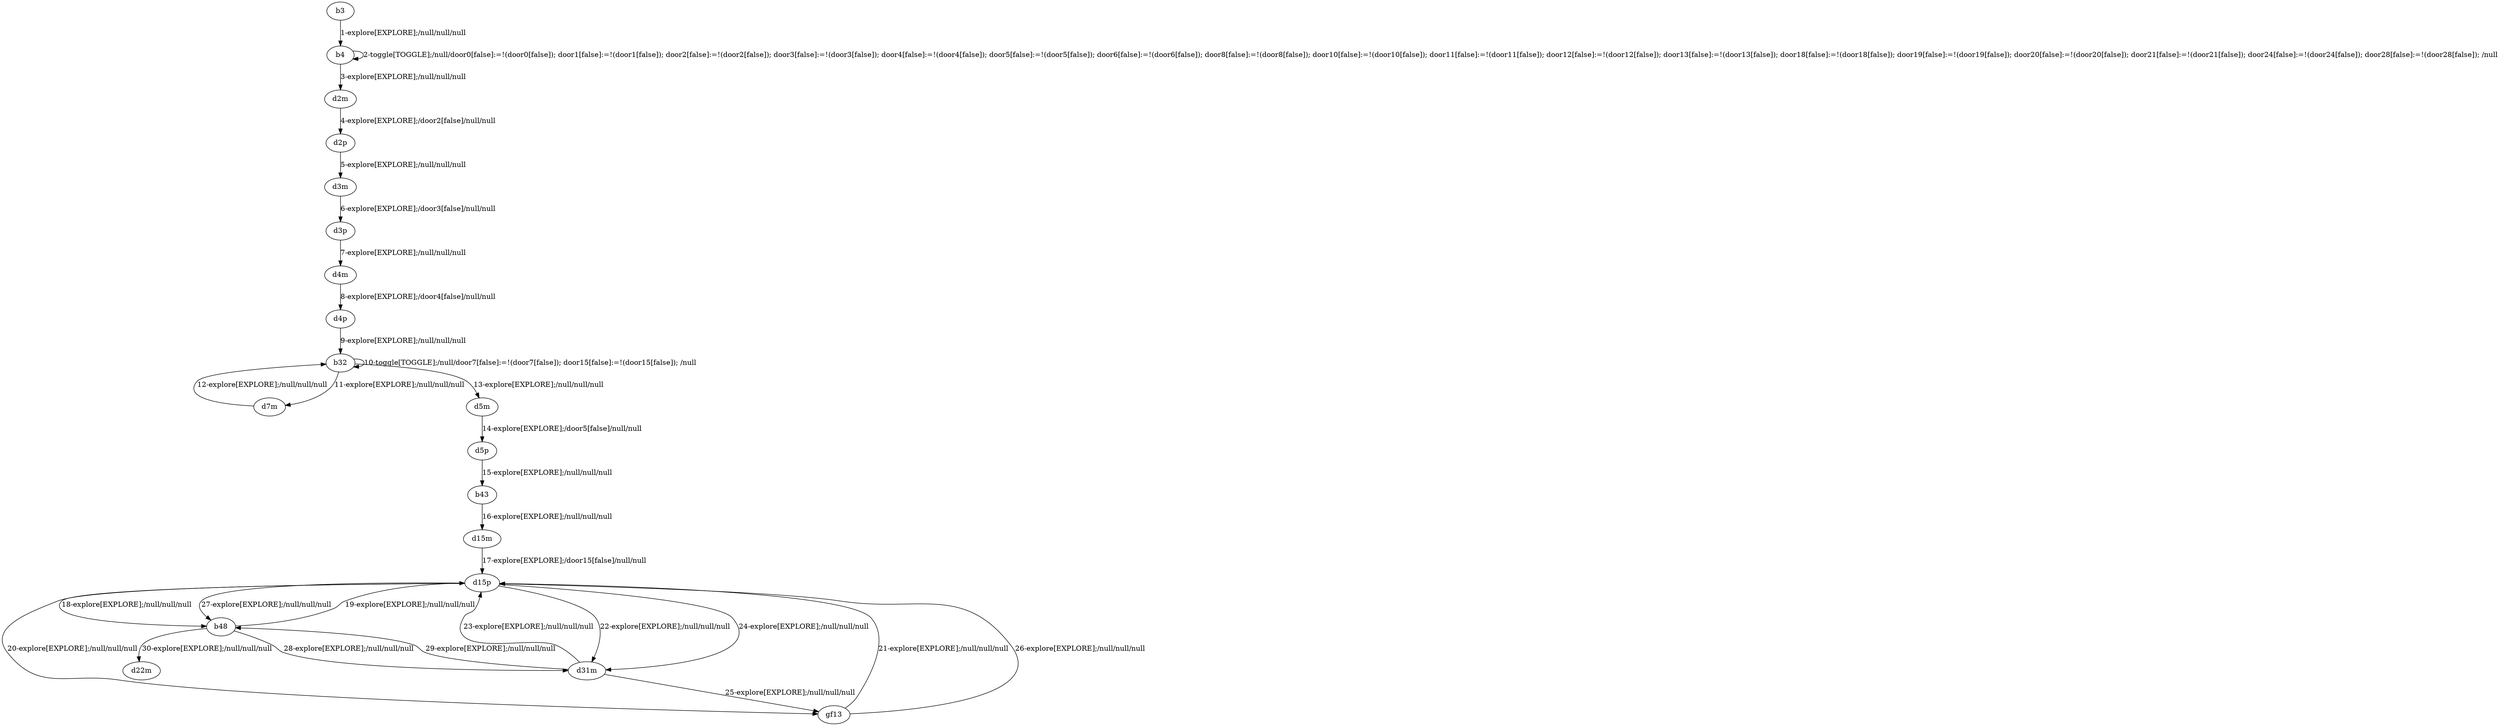 # Total number of goals covered by this test: 1
# d31m --> gf13

digraph g {
"b3" -> "b4" [label = "1-explore[EXPLORE];/null/null/null"];
"b4" -> "b4" [label = "2-toggle[TOGGLE];/null/door0[false]:=!(door0[false]); door1[false]:=!(door1[false]); door2[false]:=!(door2[false]); door3[false]:=!(door3[false]); door4[false]:=!(door4[false]); door5[false]:=!(door5[false]); door6[false]:=!(door6[false]); door8[false]:=!(door8[false]); door10[false]:=!(door10[false]); door11[false]:=!(door11[false]); door12[false]:=!(door12[false]); door13[false]:=!(door13[false]); door18[false]:=!(door18[false]); door19[false]:=!(door19[false]); door20[false]:=!(door20[false]); door21[false]:=!(door21[false]); door24[false]:=!(door24[false]); door28[false]:=!(door28[false]); /null"];
"b4" -> "d2m" [label = "3-explore[EXPLORE];/null/null/null"];
"d2m" -> "d2p" [label = "4-explore[EXPLORE];/door2[false]/null/null"];
"d2p" -> "d3m" [label = "5-explore[EXPLORE];/null/null/null"];
"d3m" -> "d3p" [label = "6-explore[EXPLORE];/door3[false]/null/null"];
"d3p" -> "d4m" [label = "7-explore[EXPLORE];/null/null/null"];
"d4m" -> "d4p" [label = "8-explore[EXPLORE];/door4[false]/null/null"];
"d4p" -> "b32" [label = "9-explore[EXPLORE];/null/null/null"];
"b32" -> "b32" [label = "10-toggle[TOGGLE];/null/door7[false]:=!(door7[false]); door15[false]:=!(door15[false]); /null"];
"b32" -> "d7m" [label = "11-explore[EXPLORE];/null/null/null"];
"d7m" -> "b32" [label = "12-explore[EXPLORE];/null/null/null"];
"b32" -> "d5m" [label = "13-explore[EXPLORE];/null/null/null"];
"d5m" -> "d5p" [label = "14-explore[EXPLORE];/door5[false]/null/null"];
"d5p" -> "b43" [label = "15-explore[EXPLORE];/null/null/null"];
"b43" -> "d15m" [label = "16-explore[EXPLORE];/null/null/null"];
"d15m" -> "d15p" [label = "17-explore[EXPLORE];/door15[false]/null/null"];
"d15p" -> "b48" [label = "18-explore[EXPLORE];/null/null/null"];
"b48" -> "d15p" [label = "19-explore[EXPLORE];/null/null/null"];
"d15p" -> "gf13" [label = "20-explore[EXPLORE];/null/null/null"];
"gf13" -> "d15p" [label = "21-explore[EXPLORE];/null/null/null"];
"d15p" -> "d31m" [label = "22-explore[EXPLORE];/null/null/null"];
"d31m" -> "d15p" [label = "23-explore[EXPLORE];/null/null/null"];
"d15p" -> "d31m" [label = "24-explore[EXPLORE];/null/null/null"];
"d31m" -> "gf13" [label = "25-explore[EXPLORE];/null/null/null"];
"gf13" -> "d15p" [label = "26-explore[EXPLORE];/null/null/null"];
"d15p" -> "b48" [label = "27-explore[EXPLORE];/null/null/null"];
"b48" -> "d31m" [label = "28-explore[EXPLORE];/null/null/null"];
"d31m" -> "b48" [label = "29-explore[EXPLORE];/null/null/null"];
"b48" -> "d22m" [label = "30-explore[EXPLORE];/null/null/null"];
}